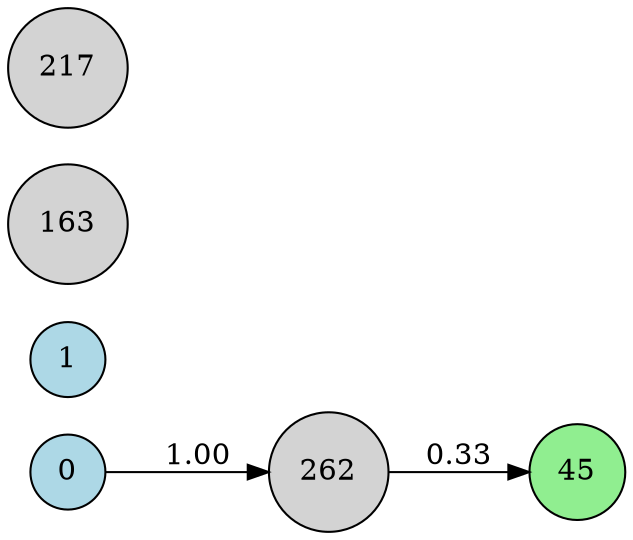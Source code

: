 digraph neat {
  rankdir=LR;
  node [shape=circle];
  node0 [label="0", style=filled, fillcolor=lightblue];
  node1 [label="1", style=filled, fillcolor=lightblue];
  node45 [label="45", style=filled, fillcolor=lightgreen];
  node163 [label="163", style=filled, fillcolor=lightgray];
  node217 [label="217", style=filled, fillcolor=lightgray];
  node262 [label="262", style=filled, fillcolor=lightgray];
  node0 -> node262 [label="1.00"];
  node262 -> node45 [label="0.33"];
}
